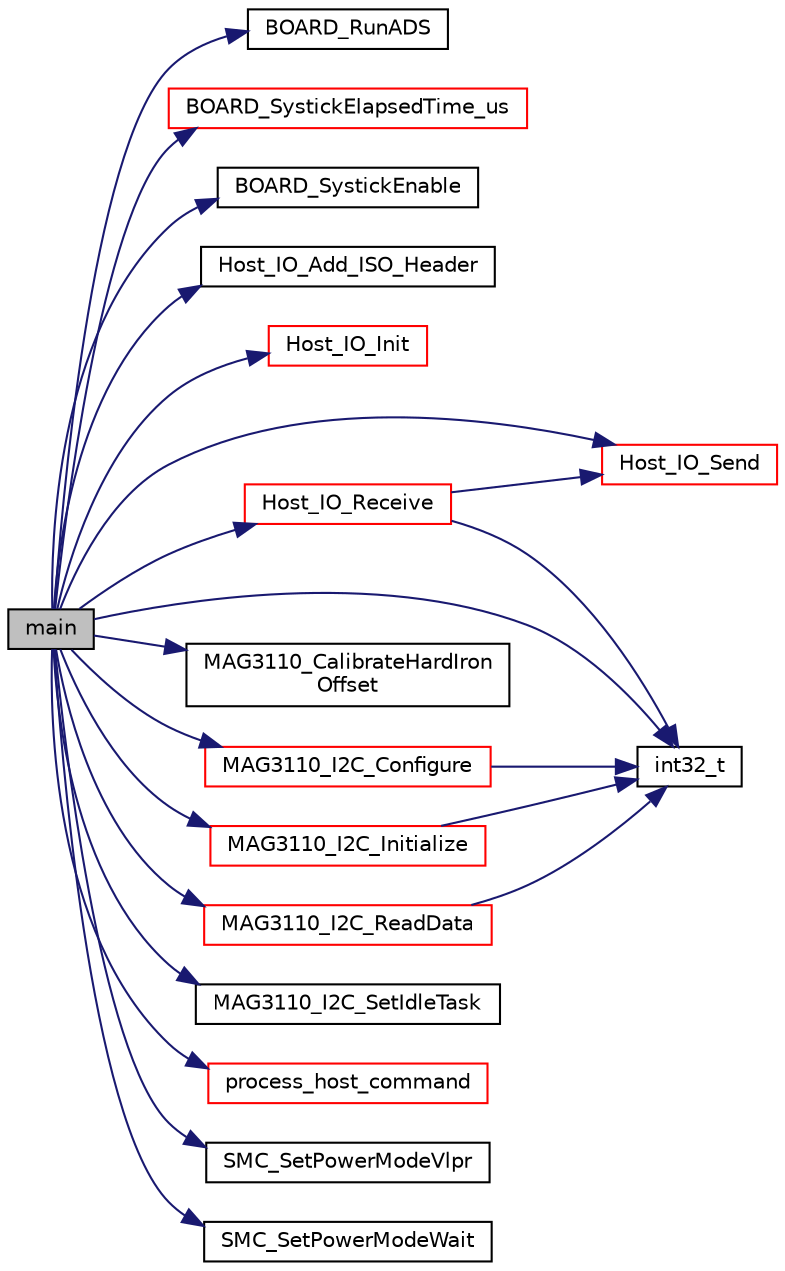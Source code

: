 digraph "main"
{
  edge [fontname="Helvetica",fontsize="10",labelfontname="Helvetica",labelfontsize="10"];
  node [fontname="Helvetica",fontsize="10",shape=record];
  rankdir="LR";
  Node0 [label="main",height=0.2,width=0.4,color="black", fillcolor="grey75", style="filled", fontcolor="black"];
  Node0 -> Node1 [color="midnightblue",fontsize="10",style="solid",fontname="Helvetica"];
  Node1 [label="BOARD_RunADS",height=0.2,width=0.4,color="black", fillcolor="white", style="filled",URL="$lpc_2auto__detection__service_8c.html#a95285f14f6707e326e523c82d926c900",tooltip="The function to register Application Name and initialte ADS. "];
  Node0 -> Node2 [color="midnightblue",fontsize="10",style="solid",fontname="Helvetica"];
  Node2 [label="BOARD_SystickElapsedTime_us",height=0.2,width=0.4,color="red", fillcolor="white", style="filled",URL="$systick__utils_8c.html#a85a32737b730fbb713ec910e1ad17c74",tooltip="Function to compute the Elapsed Time. "];
  Node0 -> Node6 [color="midnightblue",fontsize="10",style="solid",fontname="Helvetica"];
  Node6 [label="BOARD_SystickEnable",height=0.2,width=0.4,color="black", fillcolor="white", style="filled",URL="$systick__utils_8c.html#ad43629969994e92bd3620e630bda24c8",tooltip="Function to enable systicks framework. "];
  Node0 -> Node7 [color="midnightblue",fontsize="10",style="solid",fontname="Helvetica"];
  Node7 [label="Host_IO_Add_ISO_Header",height=0.2,width=0.4,color="black", fillcolor="white", style="filled",URL="$host__io__uart_8c.html#a68a2c033a0f6f967149dca76897f5c8a"];
  Node0 -> Node8 [color="midnightblue",fontsize="10",style="solid",fontname="Helvetica"];
  Node8 [label="Host_IO_Init",height=0.2,width=0.4,color="red", fillcolor="white", style="filled",URL="$host__io__uart_8c.html#ab4b858422bbaae71aff2ab540ae0e2b1"];
  Node0 -> Node12 [color="midnightblue",fontsize="10",style="solid",fontname="Helvetica"];
  Node12 [label="Host_IO_Receive",height=0.2,width=0.4,color="red", fillcolor="white", style="filled",URL="$host__io__uart_8c.html#a3924d21a0703878695ebdb68f720fff9"];
  Node12 -> Node4 [color="midnightblue",fontsize="10",style="solid",fontname="Helvetica"];
  Node4 [label="int32_t",height=0.2,width=0.4,color="black", fillcolor="white", style="filled",URL="$data__format__service_8h.html#a5d7069350a7d7e65686c77a8038f462f",tooltip="The interface function to append the data on the formated stream. "];
  Node12 -> Node23 [color="midnightblue",fontsize="10",style="solid",fontname="Helvetica"];
  Node23 [label="Host_IO_Send",height=0.2,width=0.4,color="red", fillcolor="white", style="filled",URL="$host__io__uart_8c.html#a719ad6da4502e713f1573b5353af9617"];
  Node0 -> Node23 [color="midnightblue",fontsize="10",style="solid",fontname="Helvetica"];
  Node0 -> Node4 [color="midnightblue",fontsize="10",style="solid",fontname="Helvetica"];
  Node0 -> Node27 [color="midnightblue",fontsize="10",style="solid",fontname="Helvetica"];
  Node27 [label="MAG3110_CalibrateHardIron\lOffset",height=0.2,width=0.4,color="black", fillcolor="white", style="filled",URL="$mag3110__drv_8c.html#a9d3b77f97a98fdda9287ad0b682a74d4",tooltip="Calibrates the magnetometer reading by determining the current hard iron offset. "];
  Node0 -> Node28 [color="midnightblue",fontsize="10",style="solid",fontname="Helvetica"];
  Node28 [label="MAG3110_I2C_Configure",height=0.2,width=0.4,color="red", fillcolor="white", style="filled",URL="$mag3110__drv_8c.html#a2de85bf13cfe26dbc0ca9be7f4625cba",tooltip="The interface function to configure he sensor. "];
  Node28 -> Node4 [color="midnightblue",fontsize="10",style="solid",fontname="Helvetica"];
  Node0 -> Node31 [color="midnightblue",fontsize="10",style="solid",fontname="Helvetica"];
  Node31 [label="MAG3110_I2C_Initialize",height=0.2,width=0.4,color="red", fillcolor="white", style="filled",URL="$mag3110__drv_8c.html#a578b46ebf521f9d389bdc8f68904ed2e",tooltip="The interface function to initialize the sensor. "];
  Node31 -> Node4 [color="midnightblue",fontsize="10",style="solid",fontname="Helvetica"];
  Node0 -> Node32 [color="midnightblue",fontsize="10",style="solid",fontname="Helvetica"];
  Node32 [label="MAG3110_I2C_ReadData",height=0.2,width=0.4,color="red", fillcolor="white", style="filled",URL="$mag3110__drv_8c.html#ad21e17c18a85571ddb312850e5d61f30",tooltip="The interface function to read the sensor data. "];
  Node32 -> Node4 [color="midnightblue",fontsize="10",style="solid",fontname="Helvetica"];
  Node0 -> Node34 [color="midnightblue",fontsize="10",style="solid",fontname="Helvetica"];
  Node34 [label="MAG3110_I2C_SetIdleTask",height=0.2,width=0.4,color="black", fillcolor="white", style="filled",URL="$mag3110__drv_8c.html#a81a9d6ede8ef261fd61d7ae0c32f7e1c",tooltip=": The interface function to set the I2C Idle Task. "];
  Node0 -> Node35 [color="midnightblue",fontsize="10",style="solid",fontname="Helvetica"];
  Node35 [label="process_host_command",height=0.2,width=0.4,color="red", fillcolor="white", style="filled",URL="$mag3110__poll__demo_8c.html#a0076d28c9a17cd6908c7b3b0f5c6006c"];
  Node0 -> Node36 [color="midnightblue",fontsize="10",style="solid",fontname="Helvetica"];
  Node36 [label="SMC_SetPowerModeVlpr",height=0.2,width=0.4,color="black", fillcolor="white", style="filled",URL="$lpc54114_8c.html#a82cb114bb9a5ea2f235a0216709d70f8",tooltip="Configures the system to VLPR power mode. API name used from Kinetis family to maintain compatibility..."];
  Node0 -> Node37 [color="midnightblue",fontsize="10",style="solid",fontname="Helvetica"];
  Node37 [label="SMC_SetPowerModeWait",height=0.2,width=0.4,color="black", fillcolor="white", style="filled",URL="$lpc54114_8c.html#a5423cac017d1d1a8ac8bba8e91e80e29",tooltip="Configures the system to WAIT power mode. API name used from Kinetis family to maintain compatibility..."];
}
